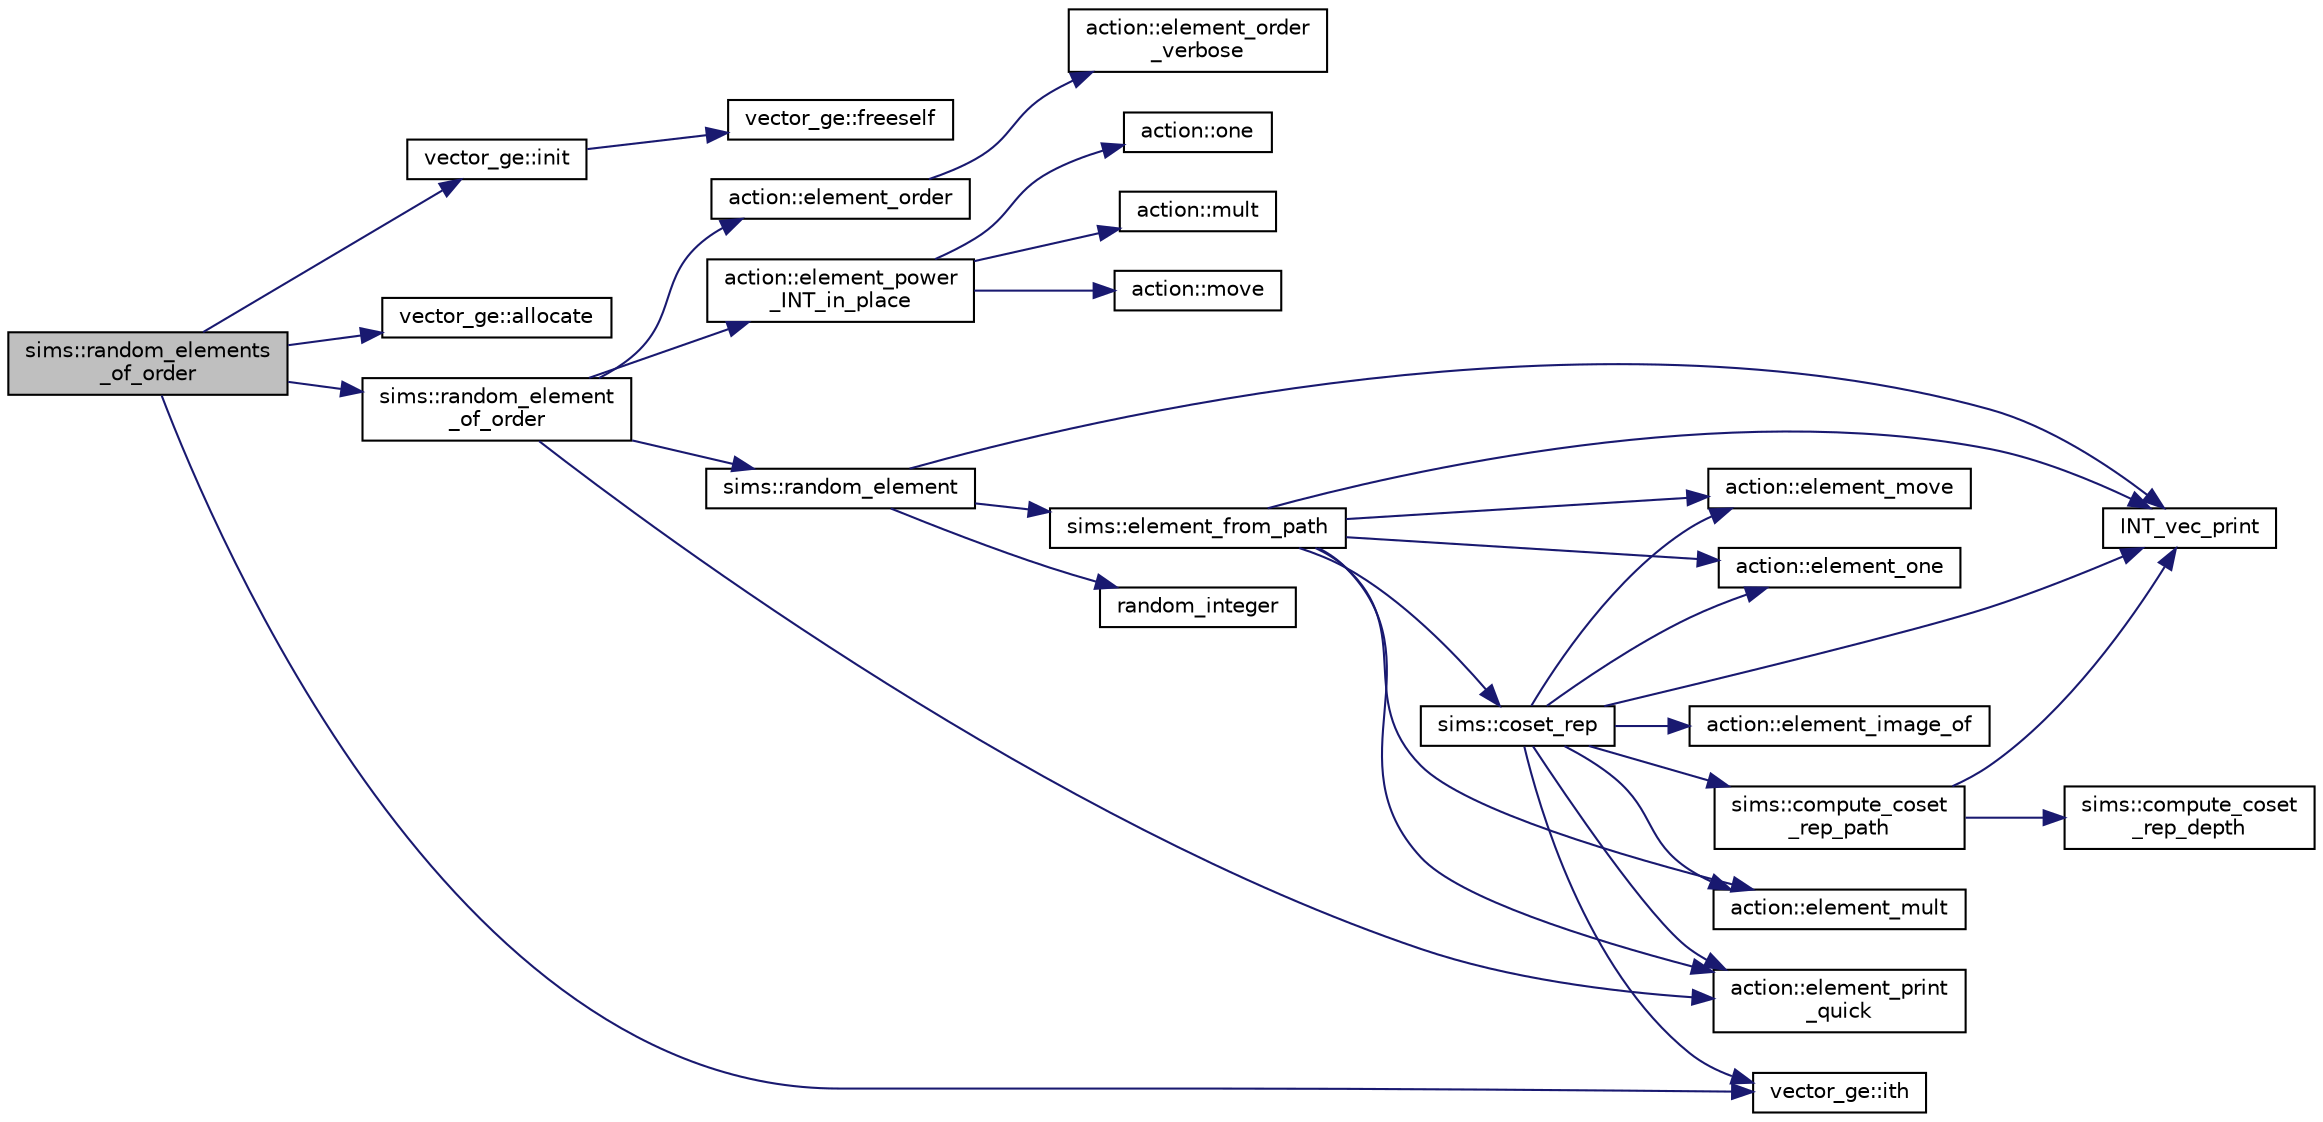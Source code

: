 digraph "sims::random_elements_of_order"
{
  edge [fontname="Helvetica",fontsize="10",labelfontname="Helvetica",labelfontsize="10"];
  node [fontname="Helvetica",fontsize="10",shape=record];
  rankdir="LR";
  Node9752 [label="sims::random_elements\l_of_order",height=0.2,width=0.4,color="black", fillcolor="grey75", style="filled", fontcolor="black"];
  Node9752 -> Node9753 [color="midnightblue",fontsize="10",style="solid",fontname="Helvetica"];
  Node9753 [label="vector_ge::init",height=0.2,width=0.4,color="black", fillcolor="white", style="filled",URL="$d4/d6e/classvector__ge.html#afe1d6befd1f1501e6be34afbaa9d30a8"];
  Node9753 -> Node9754 [color="midnightblue",fontsize="10",style="solid",fontname="Helvetica"];
  Node9754 [label="vector_ge::freeself",height=0.2,width=0.4,color="black", fillcolor="white", style="filled",URL="$d4/d6e/classvector__ge.html#aa002e4b715cc73a9b8b367d29700b452"];
  Node9752 -> Node9755 [color="midnightblue",fontsize="10",style="solid",fontname="Helvetica"];
  Node9755 [label="vector_ge::allocate",height=0.2,width=0.4,color="black", fillcolor="white", style="filled",URL="$d4/d6e/classvector__ge.html#a35b062a9201b30f0a87bf87702d243ae"];
  Node9752 -> Node9756 [color="midnightblue",fontsize="10",style="solid",fontname="Helvetica"];
  Node9756 [label="sims::random_element\l_of_order",height=0.2,width=0.4,color="black", fillcolor="white", style="filled",URL="$d9/df3/classsims.html#a5813a13a4b5685f8bab7d248fb12cf57"];
  Node9756 -> Node9757 [color="midnightblue",fontsize="10",style="solid",fontname="Helvetica"];
  Node9757 [label="sims::random_element",height=0.2,width=0.4,color="black", fillcolor="white", style="filled",URL="$d9/df3/classsims.html#a28e72977652add0bb45a5f703243fd33"];
  Node9757 -> Node9758 [color="midnightblue",fontsize="10",style="solid",fontname="Helvetica"];
  Node9758 [label="INT_vec_print",height=0.2,width=0.4,color="black", fillcolor="white", style="filled",URL="$df/dbf/sajeeb_8_c.html#a79a5901af0b47dd0d694109543c027fe"];
  Node9757 -> Node9759 [color="midnightblue",fontsize="10",style="solid",fontname="Helvetica"];
  Node9759 [label="random_integer",height=0.2,width=0.4,color="black", fillcolor="white", style="filled",URL="$d5/db4/io__and__os_8h.html#a509937846575424b1c8863e1bb96a766"];
  Node9757 -> Node9760 [color="midnightblue",fontsize="10",style="solid",fontname="Helvetica"];
  Node9760 [label="sims::element_from_path",height=0.2,width=0.4,color="black", fillcolor="white", style="filled",URL="$d9/df3/classsims.html#a4a9bc25b1b8e61ba34d6d3d9f9fb8ab8"];
  Node9760 -> Node9758 [color="midnightblue",fontsize="10",style="solid",fontname="Helvetica"];
  Node9760 -> Node9761 [color="midnightblue",fontsize="10",style="solid",fontname="Helvetica"];
  Node9761 [label="action::element_one",height=0.2,width=0.4,color="black", fillcolor="white", style="filled",URL="$d2/d86/classaction.html#a780a105daf04d6d1fe7e2f63b3c88e3b"];
  Node9760 -> Node9762 [color="midnightblue",fontsize="10",style="solid",fontname="Helvetica"];
  Node9762 [label="sims::coset_rep",height=0.2,width=0.4,color="black", fillcolor="white", style="filled",URL="$d9/df3/classsims.html#a3d669dba4d005cd2399388f27f44cd04"];
  Node9762 -> Node9763 [color="midnightblue",fontsize="10",style="solid",fontname="Helvetica"];
  Node9763 [label="sims::compute_coset\l_rep_path",height=0.2,width=0.4,color="black", fillcolor="white", style="filled",URL="$d9/df3/classsims.html#a22a53a24eb86dcfe54cb3588776a4d96"];
  Node9763 -> Node9764 [color="midnightblue",fontsize="10",style="solid",fontname="Helvetica"];
  Node9764 [label="sims::compute_coset\l_rep_depth",height=0.2,width=0.4,color="black", fillcolor="white", style="filled",URL="$d9/df3/classsims.html#abfeb782bd253f1df5253486afb120f6f"];
  Node9763 -> Node9758 [color="midnightblue",fontsize="10",style="solid",fontname="Helvetica"];
  Node9762 -> Node9758 [color="midnightblue",fontsize="10",style="solid",fontname="Helvetica"];
  Node9762 -> Node9761 [color="midnightblue",fontsize="10",style="solid",fontname="Helvetica"];
  Node9762 -> Node9765 [color="midnightblue",fontsize="10",style="solid",fontname="Helvetica"];
  Node9765 [label="vector_ge::ith",height=0.2,width=0.4,color="black", fillcolor="white", style="filled",URL="$d4/d6e/classvector__ge.html#a1ff002e8b746a9beb119d57dcd4a15ff"];
  Node9762 -> Node9766 [color="midnightblue",fontsize="10",style="solid",fontname="Helvetica"];
  Node9766 [label="action::element_print\l_quick",height=0.2,width=0.4,color="black", fillcolor="white", style="filled",URL="$d2/d86/classaction.html#a4844680cf6750396f76494a28655265b"];
  Node9762 -> Node9767 [color="midnightblue",fontsize="10",style="solid",fontname="Helvetica"];
  Node9767 [label="action::element_mult",height=0.2,width=0.4,color="black", fillcolor="white", style="filled",URL="$d2/d86/classaction.html#ae9e36b2cae1f0f7bd7144097fa9a34b3"];
  Node9762 -> Node9768 [color="midnightblue",fontsize="10",style="solid",fontname="Helvetica"];
  Node9768 [label="action::element_move",height=0.2,width=0.4,color="black", fillcolor="white", style="filled",URL="$d2/d86/classaction.html#a550947491bbb534d3d7951f50198a874"];
  Node9762 -> Node9769 [color="midnightblue",fontsize="10",style="solid",fontname="Helvetica"];
  Node9769 [label="action::element_image_of",height=0.2,width=0.4,color="black", fillcolor="white", style="filled",URL="$d2/d86/classaction.html#ae09559d4537a048fc860f8a74a31393d"];
  Node9760 -> Node9766 [color="midnightblue",fontsize="10",style="solid",fontname="Helvetica"];
  Node9760 -> Node9767 [color="midnightblue",fontsize="10",style="solid",fontname="Helvetica"];
  Node9760 -> Node9768 [color="midnightblue",fontsize="10",style="solid",fontname="Helvetica"];
  Node9756 -> Node9770 [color="midnightblue",fontsize="10",style="solid",fontname="Helvetica"];
  Node9770 [label="action::element_order",height=0.2,width=0.4,color="black", fillcolor="white", style="filled",URL="$d2/d86/classaction.html#a50046bf5383ee5febe5a882677626d34"];
  Node9770 -> Node9771 [color="midnightblue",fontsize="10",style="solid",fontname="Helvetica"];
  Node9771 [label="action::element_order\l_verbose",height=0.2,width=0.4,color="black", fillcolor="white", style="filled",URL="$d2/d86/classaction.html#add2dfd7b5222e51853d8f8dfd53eb95d"];
  Node9756 -> Node9766 [color="midnightblue",fontsize="10",style="solid",fontname="Helvetica"];
  Node9756 -> Node9772 [color="midnightblue",fontsize="10",style="solid",fontname="Helvetica"];
  Node9772 [label="action::element_power\l_INT_in_place",height=0.2,width=0.4,color="black", fillcolor="white", style="filled",URL="$d2/d86/classaction.html#a960e23ddda7996a5573759048949dac0"];
  Node9772 -> Node9773 [color="midnightblue",fontsize="10",style="solid",fontname="Helvetica"];
  Node9773 [label="action::move",height=0.2,width=0.4,color="black", fillcolor="white", style="filled",URL="$d2/d86/classaction.html#ab857fef69d8687a7926a9e4a00dd77ee"];
  Node9772 -> Node9774 [color="midnightblue",fontsize="10",style="solid",fontname="Helvetica"];
  Node9774 [label="action::one",height=0.2,width=0.4,color="black", fillcolor="white", style="filled",URL="$d2/d86/classaction.html#add7bc79f24ce000a0ca5a7c3f2ec6a55"];
  Node9772 -> Node9775 [color="midnightblue",fontsize="10",style="solid",fontname="Helvetica"];
  Node9775 [label="action::mult",height=0.2,width=0.4,color="black", fillcolor="white", style="filled",URL="$d2/d86/classaction.html#a97d41015c3985091d0f4cd34e0180ea7"];
  Node9752 -> Node9765 [color="midnightblue",fontsize="10",style="solid",fontname="Helvetica"];
}
